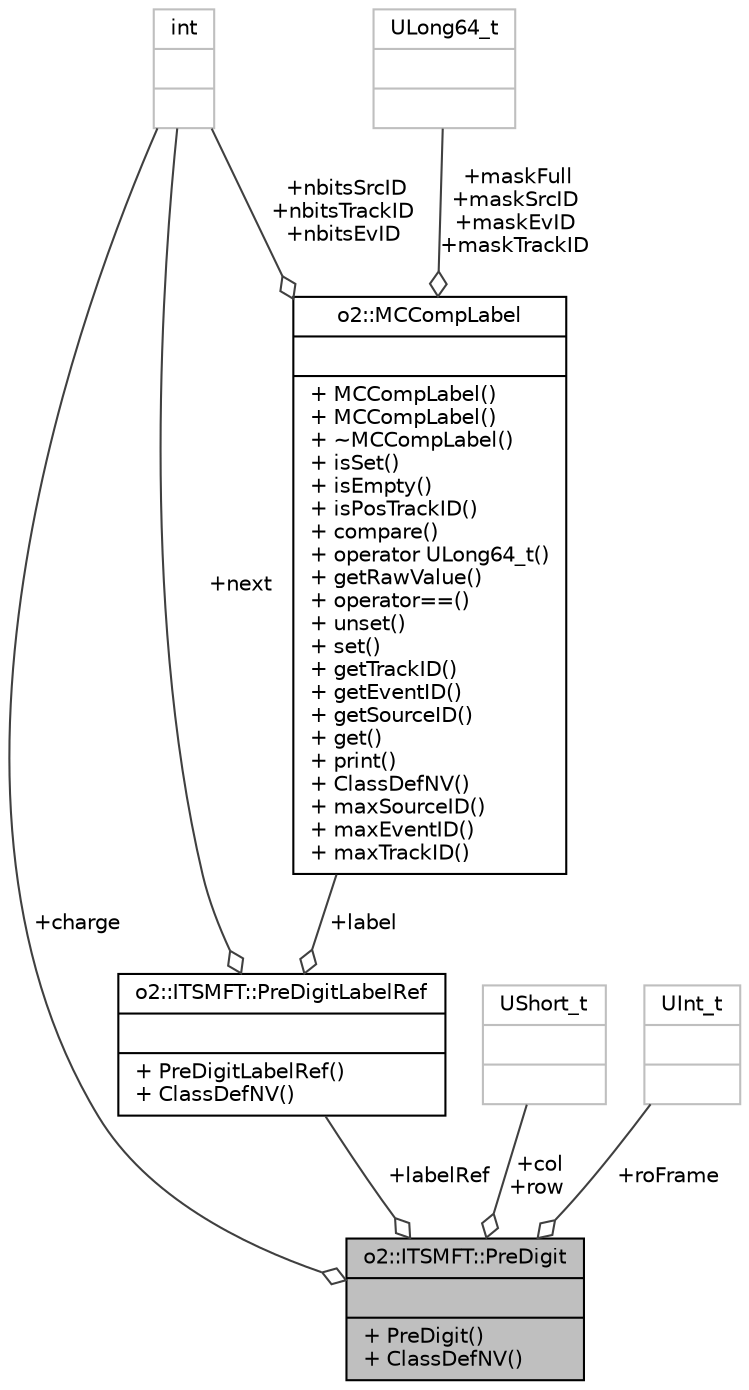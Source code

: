 digraph "o2::ITSMFT::PreDigit"
{
 // INTERACTIVE_SVG=YES
  bgcolor="transparent";
  edge [fontname="Helvetica",fontsize="10",labelfontname="Helvetica",labelfontsize="10"];
  node [fontname="Helvetica",fontsize="10",shape=record];
  Node1 [label="{o2::ITSMFT::PreDigit\n||+ PreDigit()\l+ ClassDefNV()\l}",height=0.2,width=0.4,color="black", fillcolor="grey75", style="filled" fontcolor="black"];
  Node2 -> Node1 [color="grey25",fontsize="10",style="solid",label=" +labelRef" ,arrowhead="odiamond",fontname="Helvetica"];
  Node2 [label="{o2::ITSMFT::PreDigitLabelRef\n||+ PreDigitLabelRef()\l+ ClassDefNV()\l}",height=0.2,width=0.4,color="black",URL="$d1/d67/structo2_1_1ITSMFT_1_1PreDigitLabelRef.html"];
  Node3 -> Node2 [color="grey25",fontsize="10",style="solid",label=" +next" ,arrowhead="odiamond",fontname="Helvetica"];
  Node3 [label="{int\n||}",height=0.2,width=0.4,color="grey75"];
  Node4 -> Node2 [color="grey25",fontsize="10",style="solid",label=" +label" ,arrowhead="odiamond",fontname="Helvetica"];
  Node4 [label="{o2::MCCompLabel\n||+ MCCompLabel()\l+ MCCompLabel()\l+ ~MCCompLabel()\l+ isSet()\l+ isEmpty()\l+ isPosTrackID()\l+ compare()\l+ operator ULong64_t()\l+ getRawValue()\l+ operator==()\l+ unset()\l+ set()\l+ getTrackID()\l+ getEventID()\l+ getSourceID()\l+ get()\l+ print()\l+ ClassDefNV()\l+ maxSourceID()\l+ maxEventID()\l+ maxTrackID()\l}",height=0.2,width=0.4,color="black",URL="$de/def/classo2_1_1MCCompLabel.html"];
  Node5 -> Node4 [color="grey25",fontsize="10",style="solid",label=" +maskFull\n+maskSrcID\n+maskEvID\n+maskTrackID" ,arrowhead="odiamond",fontname="Helvetica"];
  Node5 [label="{ULong64_t\n||}",height=0.2,width=0.4,color="grey75"];
  Node3 -> Node4 [color="grey25",fontsize="10",style="solid",label=" +nbitsSrcID\n+nbitsTrackID\n+nbitsEvID" ,arrowhead="odiamond",fontname="Helvetica"];
  Node3 -> Node1 [color="grey25",fontsize="10",style="solid",label=" +charge" ,arrowhead="odiamond",fontname="Helvetica"];
  Node6 -> Node1 [color="grey25",fontsize="10",style="solid",label=" +col\n+row" ,arrowhead="odiamond",fontname="Helvetica"];
  Node6 [label="{UShort_t\n||}",height=0.2,width=0.4,color="grey75"];
  Node7 -> Node1 [color="grey25",fontsize="10",style="solid",label=" +roFrame" ,arrowhead="odiamond",fontname="Helvetica"];
  Node7 [label="{UInt_t\n||}",height=0.2,width=0.4,color="grey75"];
}
